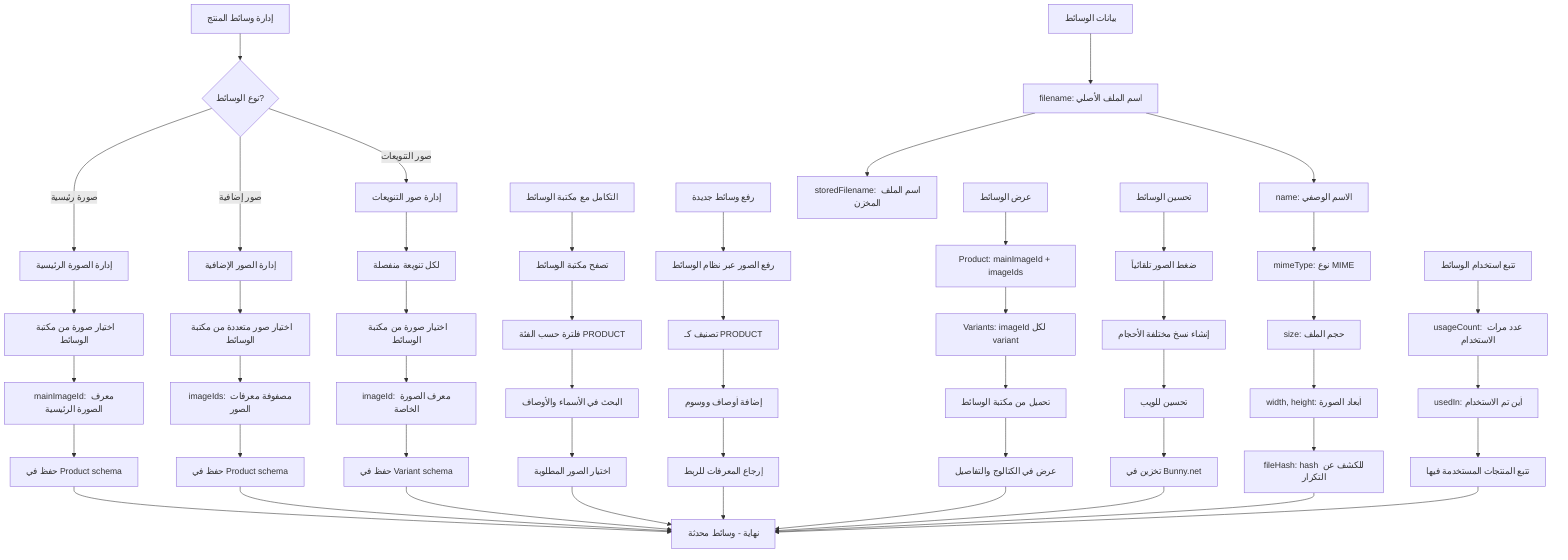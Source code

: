 %% Product Media Management Flow
%% View at https://mermaid.live
flowchart TD
  A[إدارة وسائط المنتج] --> B{نوع الوسائط?}
  B -->|صورة رئيسية| C[إدارة الصورة الرئيسية]
  B -->|صور إضافية| D[إدارة الصور الإضافية]
  B -->|صور التنويعات| E[إدارة صور التنويعات]

  %% Main Image
  C --> C1[اختيار صورة من مكتبة الوسائط]
  C1 --> C2[mainImageId: معرف الصورة الرئيسية]
  C2 --> C3[حفظ في Product schema]

  %% Additional Images
  D --> D1[اختيار صور متعددة من مكتبة الوسائط]
  D1 --> D2[imageIds: مصفوفة معرفات الصور]
  D2 --> D3[حفظ في Product schema]

  %% Variant Images
  E --> E1[لكل تنويعة منفصلة]
  E1 --> E2[اختيار صورة من مكتبة الوسائط]
  E2 --> E3[imageId: معرف الصورة الخاصة]
  E3 --> E4[حفظ في Variant schema]

  %% Media Library Integration
  F[التكامل مع مكتبة الوسائط] --> F1[تصفح مكتبة الوسائط]
  F1 --> F2[فلترة حسب الفئة PRODUCT]
  F2 --> F3[البحث في الأسماء والأوصاف]
  F3 --> F4[اختيار الصور المطلوبة]

  %% Upload New Media
  G[رفع وسائط جديدة] --> G1[رفع الصور عبر نظام الوسائط]
  G1 --> G2[تصنيف كـ PRODUCT]
  G2 --> G3[إضافة أوصاف ووسوم]
  G3 --> G4[إرجاع المعرفات للربط]

  %% Media Display
  H[عرض الوسائط] --> H1[Product: mainImageId + imageIds]
  H1 --> H2[Variants: imageId لكل variant]
  H2 --> H3[تحميل من مكتبة الوسائط]
  H3 --> H4[عرض في الكتالوج والتفاصيل]

  %% Media Optimization
  I[تحسين الوسائط] --> I1[ضغط الصور تلقائياً]
  I1 --> I2[إنشاء نسخ مختلفة الأحجام]
  I2 --> I3[تحسين للويب]
  I3 --> I4[تخزين في Bunny.net]

  %% Media Metadata
  J[بيانات الوسائط] --> J1[filename: اسم الملف الأصلي]
  J1 --> J2[storedFilename: اسم الملف المخزن]
  J1 --> J3[name: الاسم الوصفي]
  J3 --> J4[mimeType: نوع MIME]
  J4 --> J5[size: حجم الملف]
  J5 --> J6[width, height: أبعاد الصورة]
  J6 --> J7[fileHash: hash للكشف عن التكرار]

  %% Media Usage Tracking
  K[تتبع استخدام الوسائط] --> K1[usageCount: عدد مرات الاستخدام]
  K1 --> K2[usedIn: أين تم الاستخدام]
  K2 --> K3[تتبع المنتجات المستخدمة فيها]

  %% End points
  C3 --> L[نهاية - وسائط محدثة]
  D3 --> L
  E4 --> L
  F4 --> L
  G4 --> L
  H4 --> L
  I4 --> L
  J7 --> L
  K3 --> L